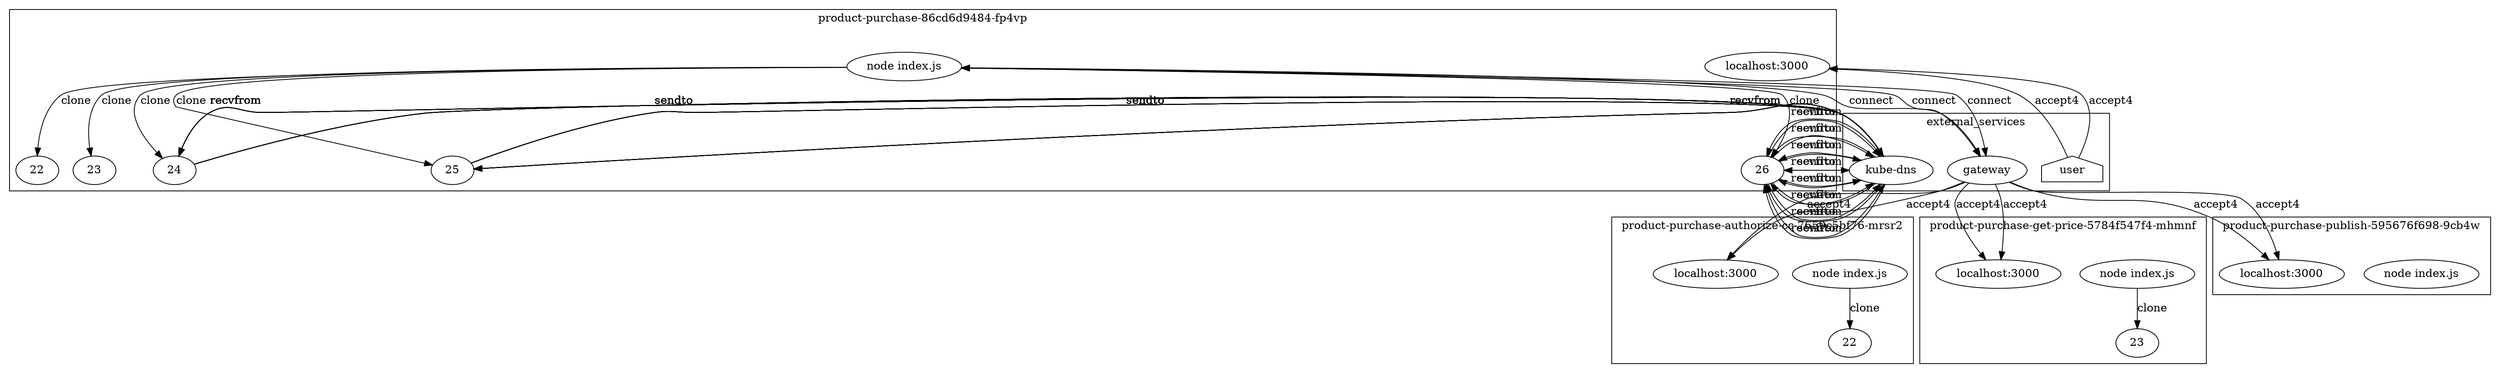 digraph G {
	subgraph "cluster_ product-purchase-authorize-cc-7659c5bf76-mrsr2 " {
		label=" product-purchase-authorize-cc-7659c5bf76-mrsr2 "
		75160 [label="node index.js"]
		75160 -> 75261 [label=clone]
		"product-purchase-authorize-cc_localhost_3000" [label="localhost:3000"]
		"product-purchase-authorize-cc_localhost_3000" [label="localhost:3000"]
		75261 [label=22]
	}
	subgraph "cluster_ product-purchase-86cd6d9484-fp4vp " {
		label=" product-purchase-86cd6d9484-fp4vp "
		76006 [label="node index.js"]
		76006 -> 76131 [label=clone]
		"product-purchase_localhost_3000" [label="localhost:3000"]
		"product-purchase_localhost_3000" [label="localhost:3000"]
		76006 -> 79614 [label=clone]
		76006 -> 79636 [label=clone]
		76006 -> 79646 [label=clone]
		76006 -> 79658 [label=clone]
		76131 [label=22]
		79614 [label=23]
		79636 [label=24]
		79646 [label=25]
		79658 [label=26]
	}
	subgraph "cluster_ product-purchase-get-price-5784f547f4-mhmnf " {
		label=" product-purchase-get-price-5784f547f4-mhmnf "
		77148 [label="node index.js"]
		77148 -> 77263 [label=clone]
		"product-purchase-get-price_localhost_3000" [label="localhost:3000"]
		"product-purchase-get-price_localhost_3000" [label="localhost:3000"]
		77263 [label=23]
	}
	subgraph "cluster_ product-purchase-publish-595676f698-9cb4w " {
		label=" product-purchase-publish-595676f698-9cb4w "
		78455 [label="node index.js"]
		"product-purchase-publish_localhost_3000" [label="localhost:3000"]
		"product-purchase-publish_localhost_3000" [label="localhost:3000"]
	}
	subgraph cluster_services {
		label=external_services
		user [shape=house]
		"10.107.89.58_8080" -> "product-purchase-authorize-cc_localhost_3000" [label=accept4]
		"10.107.89.58_8080" -> "product-purchase-authorize-cc_localhost_3000" [label=accept4]
		user -> "product-purchase_localhost_3000" [label=accept4]
		user -> "product-purchase_localhost_3000" [label=accept4]
		"10.107.89.58_8080" [label=gateway]
		76006 -> "10.107.89.58_8080" [label=connect dir=both]
		"10.107.89.58_8080" [label=gateway]
		76006 -> "10.107.89.58_8080" [label=connect dir=both]
		"10.107.89.58_8080" [label=gateway]
		76006 -> "10.107.89.58_8080" [label=connect dir=both]
		"10.96.0.10_53" [label="kube-dns"]
		79636 -> "10.96.0.10_53" [label=sendto]
		"10.96.0.10_53" [label="kube-dns"]
		79636 -> "10.96.0.10_53" [label=sendto]
		"10.96.0.10_53" [label="kube-dns"]
		"10.96.0.10_53" -> 79636 [label=recvfrom]
		"10.96.0.10_53" [label="kube-dns"]
		"10.96.0.10_53" -> 79636 [label=recvfrom]
		"10.96.0.10_53" [label="kube-dns"]
		79636 -> "10.96.0.10_53" [label=sendto]
		"10.96.0.10_53" [label="kube-dns"]
		79636 -> "10.96.0.10_53" [label=sendto]
		"10.96.0.10_53" [label="kube-dns"]
		"10.96.0.10_53" -> 79636 [label=recvfrom]
		"10.96.0.10_53" [label="kube-dns"]
		"10.96.0.10_53" -> 79636 [label=recvfrom]
		"10.96.0.10_53" [label="kube-dns"]
		79636 -> "10.96.0.10_53" [label=sendto]
		"10.96.0.10_53" [label="kube-dns"]
		79636 -> "10.96.0.10_53" [label=sendto]
		"10.96.0.10_53" [label="kube-dns"]
		"10.96.0.10_53" -> 79636 [label=recvfrom]
		"10.96.0.10_53" [label="kube-dns"]
		"10.96.0.10_53" -> 79636 [label=recvfrom]
		"10.96.0.10_53" [label="kube-dns"]
		79636 -> "10.96.0.10_53" [label=sendto]
		"10.96.0.10_53" [label="kube-dns"]
		79636 -> "10.96.0.10_53" [label=sendto]
		"10.96.0.10_53" [label="kube-dns"]
		"10.96.0.10_53" -> 79636 [label=recvfrom]
		"10.96.0.10_53" [label="kube-dns"]
		"10.96.0.10_53" -> 79636 [label=recvfrom]
		"10.96.0.10_53" [label="kube-dns"]
		79646 -> "10.96.0.10_53" [label=sendto]
		"10.96.0.10_53" [label="kube-dns"]
		79646 -> "10.96.0.10_53" [label=sendto]
		"10.96.0.10_53" [label="kube-dns"]
		"10.96.0.10_53" -> 79646 [label=recvfrom]
		"10.96.0.10_53" [label="kube-dns"]
		"10.96.0.10_53" -> 79646 [label=recvfrom]
		"10.96.0.10_53" [label="kube-dns"]
		79646 -> "10.96.0.10_53" [label=sendto]
		"10.96.0.10_53" [label="kube-dns"]
		79646 -> "10.96.0.10_53" [label=sendto]
		"10.96.0.10_53" [label="kube-dns"]
		"10.96.0.10_53" -> 79646 [label=recvfrom]
		"10.96.0.10_53" [label="kube-dns"]
		"10.96.0.10_53" -> 79646 [label=recvfrom]
		"10.96.0.10_53" [label="kube-dns"]
		79646 -> "10.96.0.10_53" [label=sendto]
		"10.96.0.10_53" [label="kube-dns"]
		79646 -> "10.96.0.10_53" [label=sendto]
		"10.96.0.10_53" [label="kube-dns"]
		"10.96.0.10_53" -> 79646 [label=recvfrom]
		"10.96.0.10_53" [label="kube-dns"]
		"10.96.0.10_53" -> 79646 [label=recvfrom]
		"10.96.0.10_53" [label="kube-dns"]
		79646 -> "10.96.0.10_53" [label=sendto]
		"10.96.0.10_53" [label="kube-dns"]
		79646 -> "10.96.0.10_53" [label=sendto]
		"10.96.0.10_53" [label="kube-dns"]
		"10.96.0.10_53" -> 79646 [label=recvfrom]
		"10.96.0.10_53" [label="kube-dns"]
		"10.96.0.10_53" -> 79646 [label=recvfrom]
		"10.96.0.10_53" [label="kube-dns"]
		79658 -> "10.96.0.10_53" [label=sendto]
		"10.96.0.10_53" [label="kube-dns"]
		79658 -> "10.96.0.10_53" [label=sendto]
		"10.96.0.10_53" [label="kube-dns"]
		"10.96.0.10_53" -> 79658 [label=recvfrom]
		"10.96.0.10_53" [label="kube-dns"]
		"10.96.0.10_53" -> 79658 [label=recvfrom]
		"10.96.0.10_53" [label="kube-dns"]
		79658 -> "10.96.0.10_53" [label=sendto]
		"10.96.0.10_53" [label="kube-dns"]
		79658 -> "10.96.0.10_53" [label=sendto]
		"10.96.0.10_53" [label="kube-dns"]
		"10.96.0.10_53" -> 79658 [label=recvfrom]
		"10.96.0.10_53" [label="kube-dns"]
		"10.96.0.10_53" -> 79658 [label=recvfrom]
		"10.96.0.10_53" [label="kube-dns"]
		79658 -> "10.96.0.10_53" [label=sendto]
		"10.96.0.10_53" [label="kube-dns"]
		79658 -> "10.96.0.10_53" [label=sendto]
		"10.96.0.10_53" [label="kube-dns"]
		"10.96.0.10_53" -> 79658 [label=recvfrom]
		"10.96.0.10_53" [label="kube-dns"]
		"10.96.0.10_53" -> 79658 [label=recvfrom]
		"10.96.0.10_53" [label="kube-dns"]
		79658 -> "10.96.0.10_53" [label=sendto]
		"10.96.0.10_53" [label="kube-dns"]
		79658 -> "10.96.0.10_53" [label=sendto]
		"10.96.0.10_53" [label="kube-dns"]
		"10.96.0.10_53" -> 79658 [label=recvfrom]
		"10.96.0.10_53" [label="kube-dns"]
		"10.96.0.10_53" -> 79658 [label=recvfrom]
		"10.107.89.58_8080" -> "product-purchase-get-price_localhost_3000" [label=accept4]
		"10.107.89.58_8080" -> "product-purchase-get-price_localhost_3000" [label=accept4]
		"10.107.89.58_8080" -> "product-purchase-publish_localhost_3000" [label=accept4]
		"10.107.89.58_8080" -> "product-purchase-publish_localhost_3000" [label=accept4]
	}
}
